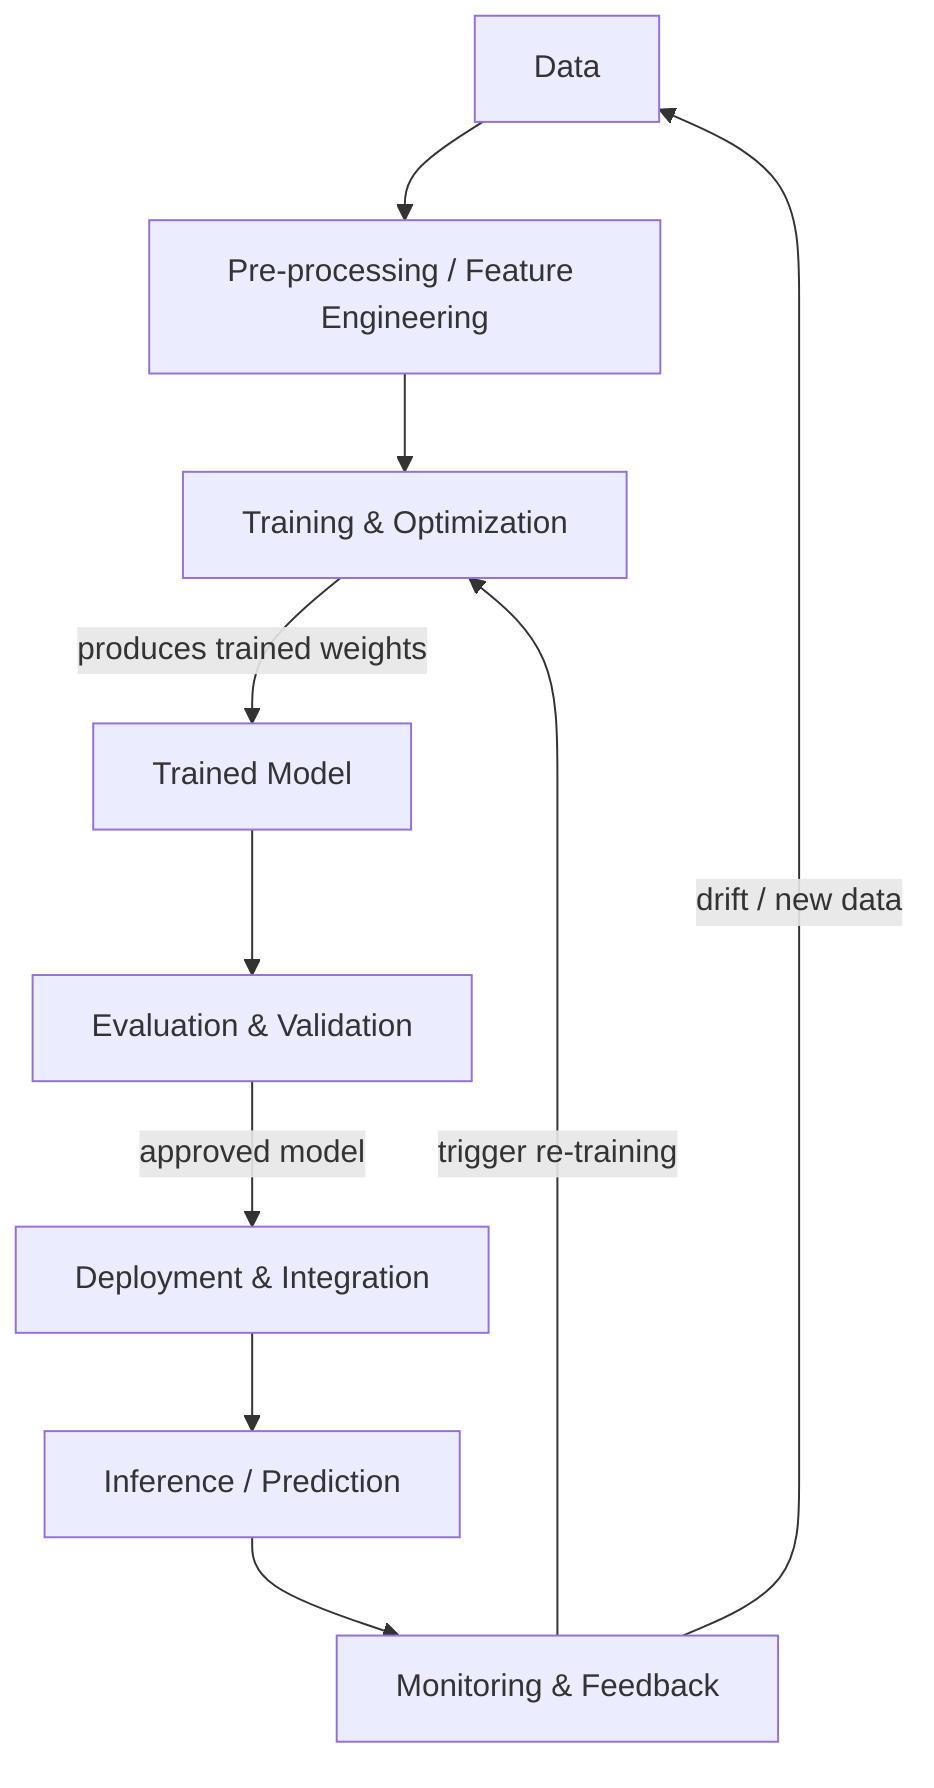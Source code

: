 flowchart TD
    A[Data] --> B[Pre-processing / Feature Engineering]
    B --> C[Training & Optimization]
    C -->|produces trained weights| D[Trained Model]
    D --> E[Evaluation & Validation]
    E -->|approved model| F[Deployment & Integration]
    F --> G[Inference / Prediction]
    G --> H[Monitoring & Feedback]
    H -- "drift / new data" --> A
    H -- "trigger re-training" --> C
